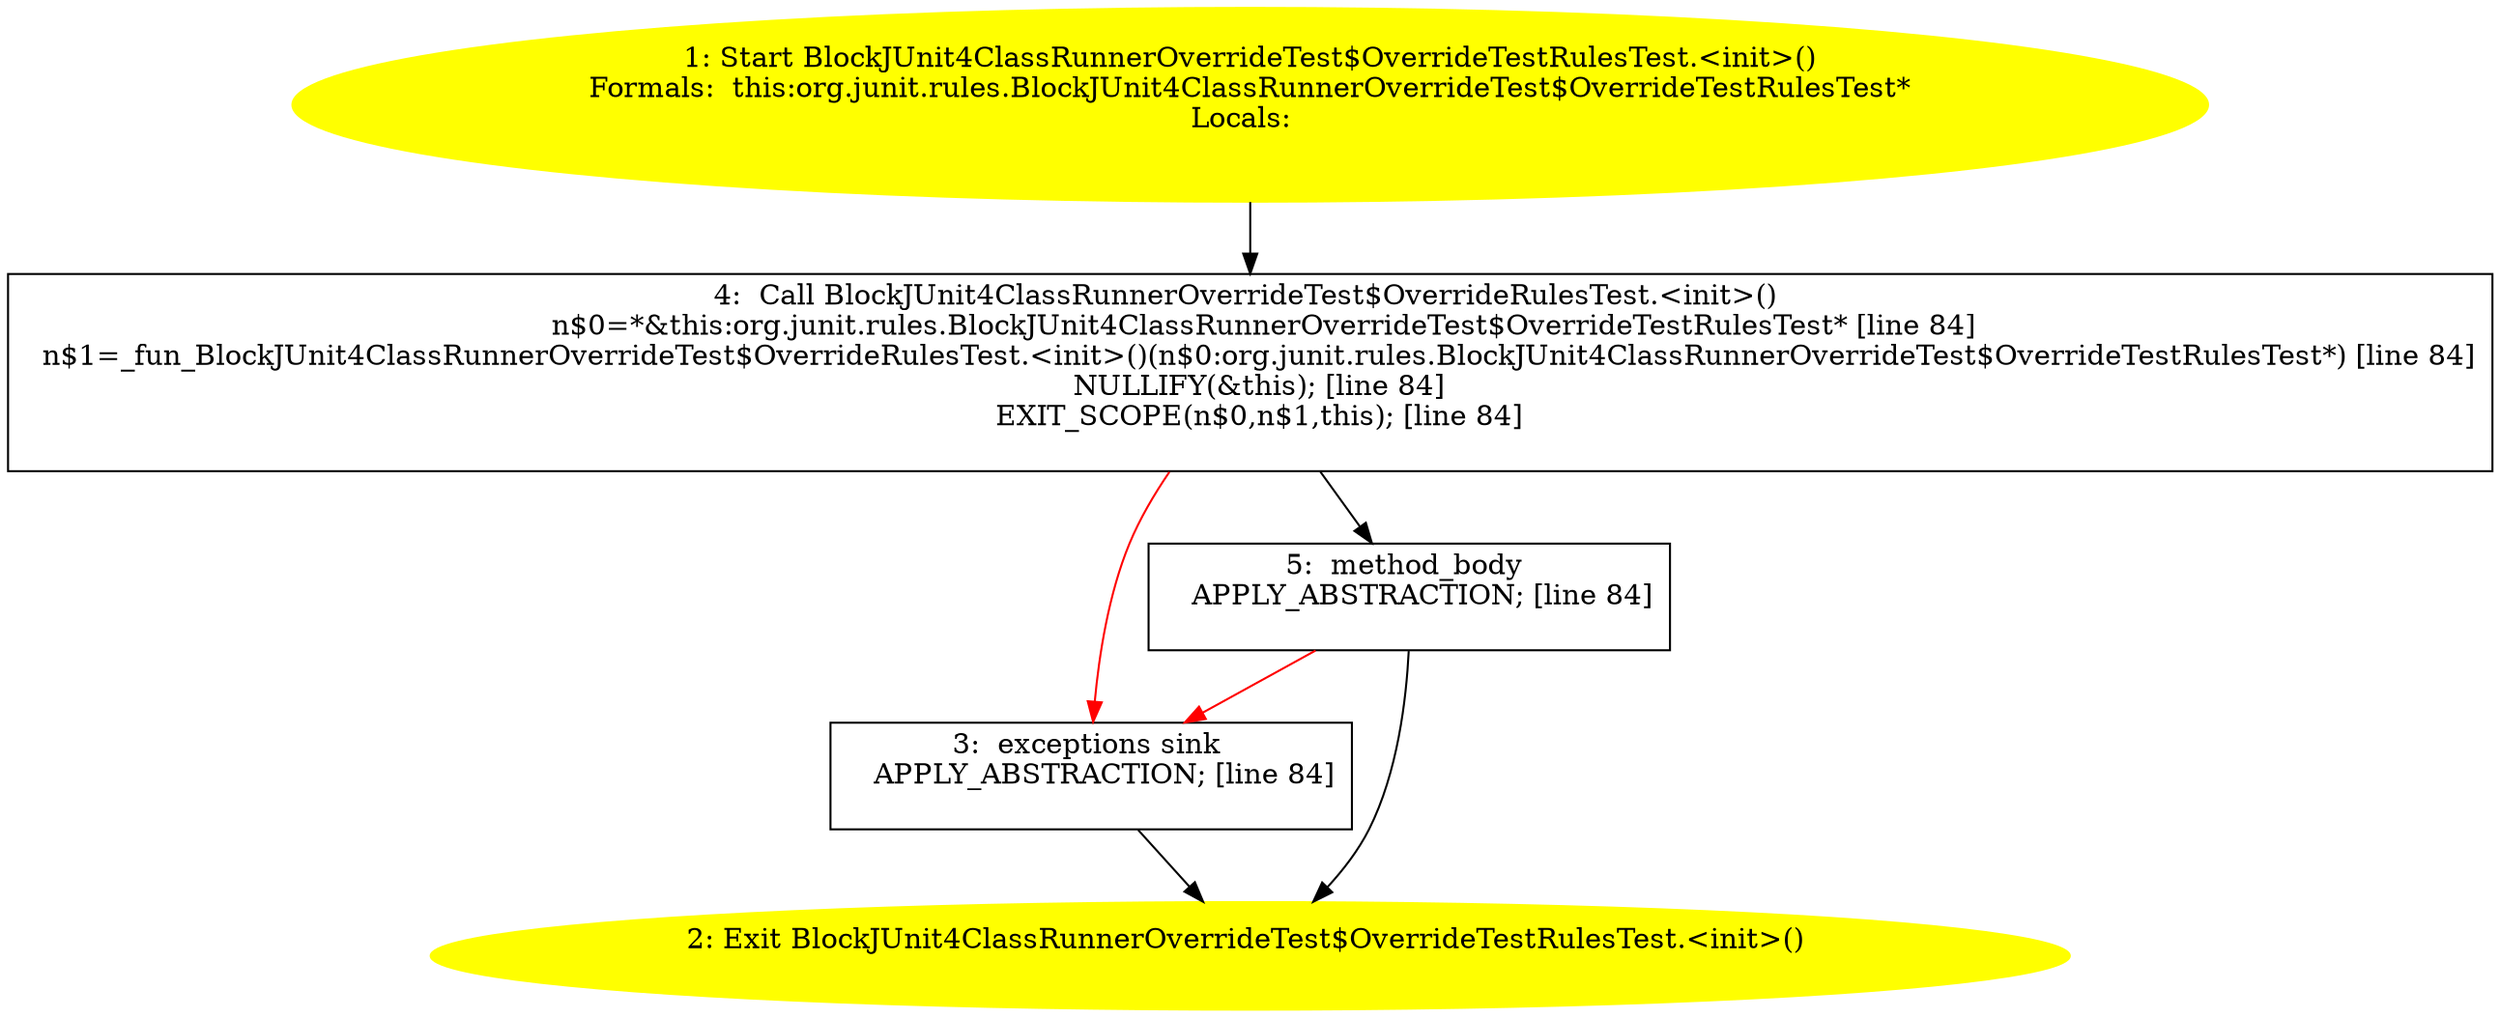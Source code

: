 /* @generated */
digraph cfg {
"org.junit.rules.BlockJUnit4ClassRunnerOverrideTest$OverrideTestRulesTest.<init>().fb3485e1976639ae1a179c76c1088e54_1" [label="1: Start BlockJUnit4ClassRunnerOverrideTest$OverrideTestRulesTest.<init>()\nFormals:  this:org.junit.rules.BlockJUnit4ClassRunnerOverrideTest$OverrideTestRulesTest*\nLocals:  \n  " color=yellow style=filled]
	

	 "org.junit.rules.BlockJUnit4ClassRunnerOverrideTest$OverrideTestRulesTest.<init>().fb3485e1976639ae1a179c76c1088e54_1" -> "org.junit.rules.BlockJUnit4ClassRunnerOverrideTest$OverrideTestRulesTest.<init>().fb3485e1976639ae1a179c76c1088e54_4" ;
"org.junit.rules.BlockJUnit4ClassRunnerOverrideTest$OverrideTestRulesTest.<init>().fb3485e1976639ae1a179c76c1088e54_2" [label="2: Exit BlockJUnit4ClassRunnerOverrideTest$OverrideTestRulesTest.<init>() \n  " color=yellow style=filled]
	

"org.junit.rules.BlockJUnit4ClassRunnerOverrideTest$OverrideTestRulesTest.<init>().fb3485e1976639ae1a179c76c1088e54_3" [label="3:  exceptions sink \n   APPLY_ABSTRACTION; [line 84]\n " shape="box"]
	

	 "org.junit.rules.BlockJUnit4ClassRunnerOverrideTest$OverrideTestRulesTest.<init>().fb3485e1976639ae1a179c76c1088e54_3" -> "org.junit.rules.BlockJUnit4ClassRunnerOverrideTest$OverrideTestRulesTest.<init>().fb3485e1976639ae1a179c76c1088e54_2" ;
"org.junit.rules.BlockJUnit4ClassRunnerOverrideTest$OverrideTestRulesTest.<init>().fb3485e1976639ae1a179c76c1088e54_4" [label="4:  Call BlockJUnit4ClassRunnerOverrideTest$OverrideRulesTest.<init>() \n   n$0=*&this:org.junit.rules.BlockJUnit4ClassRunnerOverrideTest$OverrideTestRulesTest* [line 84]\n  n$1=_fun_BlockJUnit4ClassRunnerOverrideTest$OverrideRulesTest.<init>()(n$0:org.junit.rules.BlockJUnit4ClassRunnerOverrideTest$OverrideTestRulesTest*) [line 84]\n  NULLIFY(&this); [line 84]\n  EXIT_SCOPE(n$0,n$1,this); [line 84]\n " shape="box"]
	

	 "org.junit.rules.BlockJUnit4ClassRunnerOverrideTest$OverrideTestRulesTest.<init>().fb3485e1976639ae1a179c76c1088e54_4" -> "org.junit.rules.BlockJUnit4ClassRunnerOverrideTest$OverrideTestRulesTest.<init>().fb3485e1976639ae1a179c76c1088e54_5" ;
	 "org.junit.rules.BlockJUnit4ClassRunnerOverrideTest$OverrideTestRulesTest.<init>().fb3485e1976639ae1a179c76c1088e54_4" -> "org.junit.rules.BlockJUnit4ClassRunnerOverrideTest$OverrideTestRulesTest.<init>().fb3485e1976639ae1a179c76c1088e54_3" [color="red" ];
"org.junit.rules.BlockJUnit4ClassRunnerOverrideTest$OverrideTestRulesTest.<init>().fb3485e1976639ae1a179c76c1088e54_5" [label="5:  method_body \n   APPLY_ABSTRACTION; [line 84]\n " shape="box"]
	

	 "org.junit.rules.BlockJUnit4ClassRunnerOverrideTest$OverrideTestRulesTest.<init>().fb3485e1976639ae1a179c76c1088e54_5" -> "org.junit.rules.BlockJUnit4ClassRunnerOverrideTest$OverrideTestRulesTest.<init>().fb3485e1976639ae1a179c76c1088e54_2" ;
	 "org.junit.rules.BlockJUnit4ClassRunnerOverrideTest$OverrideTestRulesTest.<init>().fb3485e1976639ae1a179c76c1088e54_5" -> "org.junit.rules.BlockJUnit4ClassRunnerOverrideTest$OverrideTestRulesTest.<init>().fb3485e1976639ae1a179c76c1088e54_3" [color="red" ];
}
